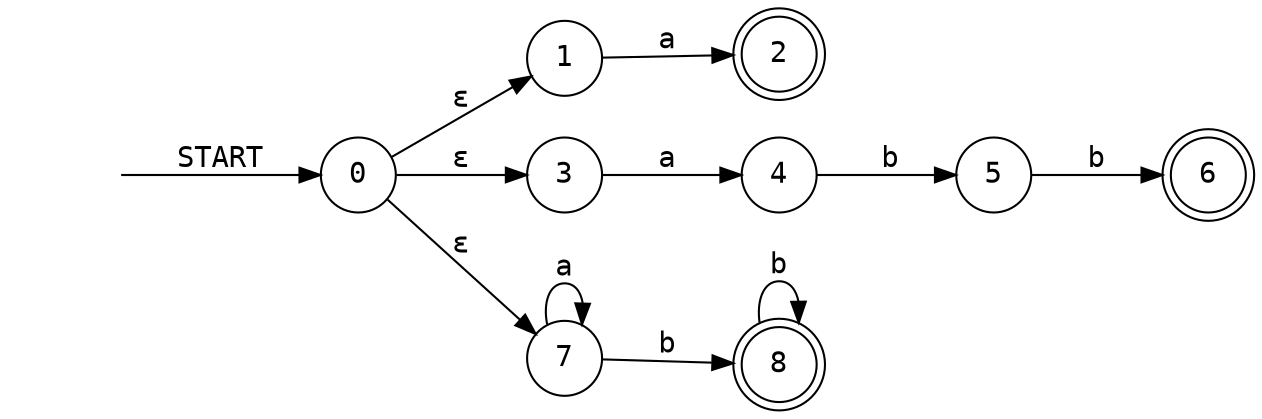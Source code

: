 digraph transition_diagram{
	rankdir="LR";
	ranksep=0.75;
	node[fontname="Consolas"]
	edge[fontname="Consolas"]
	
	s [shape=none, label=""];
	node[shape=circle];
	0,1,3,4,5,7;
	node[shape=doublecircle];
	2,6,8;
	
	edge[weight=1];
	s -> 0 [label="START"];
	0 -> 1[label="ε"];
	0 -> 3[label="ε"];
	0 -> 7[label="ε"];
	1 -> 2[label="a"];
	3 -> 4[label="a"];
	4 -> 5[label="b"];
	5 -> 6[label="b"];
	7 -> 8[label="b"];
	edge[weight=0];
	7 -> 7 [label="a"];
	8 -> 8 [label="b"];
}
